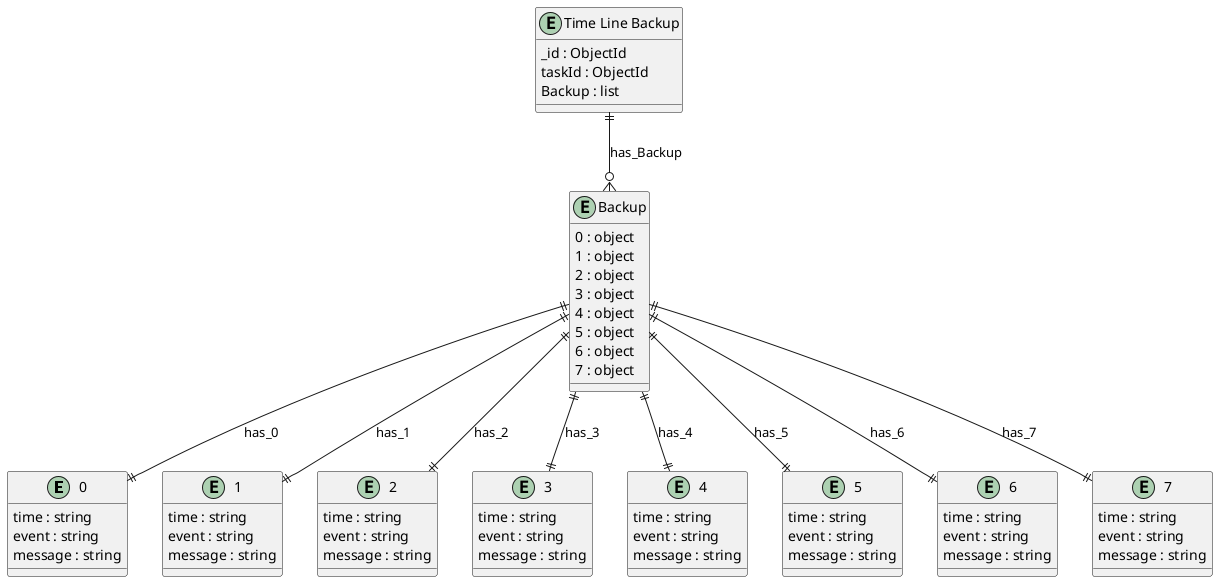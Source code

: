 @startuml Time_Line_Backup_Diagram

entity "0" as 0 {
  time : string
  event : string
  message : string
}

entity "1" as 1 {
  time : string
  event : string
  message : string
}

entity "2" as 2 {
  time : string
  event : string
  message : string
}

entity "3" as 3 {
  time : string
  event : string
  message : string
}

entity "4" as 4 {
  time : string
  event : string
  message : string
}

entity "5" as 5 {
  time : string
  event : string
  message : string
}

entity "6" as 6 {
  time : string
  event : string
  message : string
}

entity "7" as 7 {
  time : string
  event : string
  message : string
}

entity "Time Line Backup" as Time_Line_Backup {
  _id : ObjectId
  taskId : ObjectId
  Backup : list
}

entity "Backup" as Backup {
  0 : object
  1 : object
  2 : object
  3 : object
  4 : object
  5 : object
  6 : object
  7 : object
}

' // Relationships
Time_Line_Backup ||--o{ Backup : has_Backup
Backup ||--|| 0 : has_0
Backup ||--|| 1 : has_1
Backup ||--|| 2 : has_2
Backup ||--|| 3 : has_3
Backup ||--|| 4 : has_4
Backup ||--|| 5 : has_5
Backup ||--|| 6 : has_6
Backup ||--|| 7 : has_7
@enduml